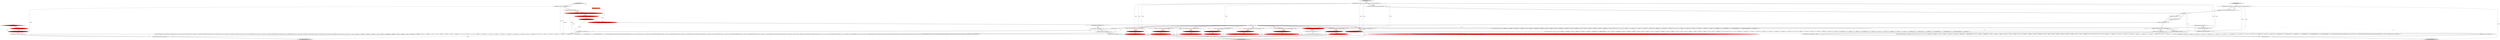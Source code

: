 digraph {
38 [style = filled, label = "PrimaryExpressionContext _localctx = new PrimaryExpressionContext(_ctx,getState())@@@3@@@['1', '0', '0']", fillcolor = white, shape = ellipse image = "AAA0AAABBB1BBB"];
60 [style = filled, label = "RecognitionException re@@@50@@@['0', '0', '1']", fillcolor = white, shape = diamond image = "AAA0AAABBB3BBB"];
7 [style = filled, label = "int _la@@@5@@@['1', '0', '1']", fillcolor = white, shape = ellipse image = "AAA0AAABBB1BBB"];
49 [style = filled, label = "return _localctx@@@143@@@['0', '1', '0']", fillcolor = lightgray, shape = ellipse image = "AAA0AAABBB2BBB"];
16 [style = filled, label = "RecognitionException re@@@93@@@['1', '0', '0']", fillcolor = white, shape = diamond image = "AAA0AAABBB1BBB"];
21 [style = filled, label = "_errHandler.sync(this)@@@8@@@['1', '0', '1']", fillcolor = white, shape = ellipse image = "AAA0AAABBB1BBB"];
23 [style = filled, label = "_localctx.exception = re@@@94@@@['1', '0', '0']", fillcolor = white, shape = ellipse image = "AAA0AAABBB1BBB"];
63 [style = filled, label = "GroupingExpressionsContext _localctx = new GroupingExpressionsContext(_ctx,getState())@@@3@@@['0', '0', '1']", fillcolor = white, shape = ellipse image = "AAA0AAABBB3BBB"];
26 [style = filled, label = "enterOuterAlt(_localctx,7)@@@63@@@['1', '0', '0']", fillcolor = red, shape = ellipse image = "AAA1AAABBB1BBB"];
40 [style = filled, label = "enterOuterAlt(_localctx,8)@@@74@@@['1', '0', '0']", fillcolor = red, shape = ellipse image = "AAA1AAABBB1BBB"];
70 [style = filled, label = "groupingExpressions['0', '0', '1']", fillcolor = lightgray, shape = diamond image = "AAA0AAABBB3BBB"];
19 [style = filled, label = "{setState(587)qualifiedName()}@@@75@@@['1', '0', '0']", fillcolor = red, shape = ellipse image = "AAA1AAABBB1BBB"];
39 [style = filled, label = "_localctx = new SubqueryExpressionContext(_localctx)@@@62@@@['1', '0', '0']", fillcolor = white, shape = ellipse image = "AAA0AAABBB1BBB"];
37 [style = filled, label = "{exitRule()}@@@98@@@['1', '0', '0']", fillcolor = white, shape = ellipse image = "AAA0AAABBB1BBB"];
58 [style = filled, label = "enterOuterAlt(_localctx,1)@@@10@@@['0', '0', '1']", fillcolor = white, shape = ellipse image = "AAA0AAABBB3BBB"];
59 [style = filled, label = "_errHandler.reportError(this,re)@@@52@@@['0', '0', '1']", fillcolor = white, shape = ellipse image = "AAA0AAABBB3BBB"];
4 [style = filled, label = "_localctx = new ConstantDefaultContext(_localctx)@@@31@@@['1', '0', '0']", fillcolor = white, shape = ellipse image = "AAA0AAABBB1BBB"];
48 [style = filled, label = "{unrollRecursionContexts(_parentctx)}@@@140@@@['0', '1', '0']", fillcolor = white, shape = ellipse image = "AAA0AAABBB2BBB"];
62 [style = filled, label = "{exitRule()}@@@55@@@['0', '0', '1']", fillcolor = white, shape = ellipse image = "AAA0AAABBB3BBB"];
72 [style = filled, label = "{setState(330)expression()}@@@43@@@['0', '0', '1']", fillcolor = white, shape = ellipse image = "AAA0AAABBB3BBB"];
52 [style = filled, label = "_localctx.exception = re@@@136@@@['0', '1', '0']", fillcolor = red, shape = ellipse image = "AAA1AAABBB2BBB"];
18 [style = filled, label = "_localctx = new CastContext(_localctx)@@@10@@@['1', '0', '0']", fillcolor = red, shape = ellipse image = "AAA1AAABBB1BBB"];
29 [style = filled, label = "{setState(579)_la = _input.LA(1)if ((((_la) & ~0x3f) == 0 && ((1L << _la) & ((1L << ANALYZE) | (1L << ANALYZED) | (1L << CATALOGS) | (1L << COLUMNS) | (1L << DAY) | (1L << DEBUG) | (1L << EXECUTABLE) | (1L << EXPLAIN) | (1L << FIRST) | (1L << FORMAT) | (1L << FULL) | (1L << FUNCTIONS) | (1L << GRAPHVIZ) | (1L << HOUR) | (1L << INTERVAL) | (1L << LAST) | (1L << LIMIT) | (1L << MAPPED) | (1L << MINUTE) | (1L << MONTH) | (1L << OPTIMIZED))) != 0) || ((((_la - 67)) & ~0x3f) == 0 && ((1L << (_la - 67)) & ((1L << (PARSED - 67)) | (1L << (PHYSICAL - 67)) | (1L << (PLAN - 67)) | (1L << (RLIKE - 67)) | (1L << (QUERY - 67)) | (1L << (SCHEMAS - 67)) | (1L << (SECOND - 67)) | (1L << (SHOW - 67)) | (1L << (SYS - 67)) | (1L << (TABLES - 67)) | (1L << (TEXT - 67)) | (1L << (TYPE - 67)) | (1L << (TYPES - 67)) | (1L << (VERIFY - 67)) | (1L << (YEAR - 67)) | (1L << (IDENTIFIER - 67)) | (1L << (DIGIT_IDENTIFIER - 67)) | (1L << (QUOTED_IDENTIFIER - 67)) | (1L << (BACKQUOTED_IDENTIFIER - 67)))) != 0)) {{setState(576)qualifiedName()setState(577)match(DOT)}}setState(581)match(ASTERISK)}@@@40@@@['1', '0', '0']", fillcolor = red, shape = ellipse image = "AAA1AAABBB1BBB"];
51 [style = filled, label = "_errHandler.reportError(this,re)@@@137@@@['0', '1', '0']", fillcolor = red, shape = ellipse image = "AAA1AAABBB2BBB"];
28 [style = filled, label = "enterOuterAlt(_localctx,4)@@@32@@@['1', '0', '0']", fillcolor = red, shape = ellipse image = "AAA1AAABBB1BBB"];
41 [style = filled, label = "int _parentState = getState()@@@4@@@['0', '1', '0']", fillcolor = white, shape = ellipse image = "AAA0AAABBB2BBB"];
2 [style = filled, label = "enterOuterAlt(_localctx,6)@@@56@@@['1', '0', '0']", fillcolor = red, shape = ellipse image = "AAA1AAABBB1BBB"];
33 [style = filled, label = "enterOuterAlt(_localctx,5)@@@39@@@['1', '0', '0']", fillcolor = red, shape = ellipse image = "AAA1AAABBB1BBB"];
45 [style = filled, label = "RecognitionException re@@@135@@@['0', '1', '0']", fillcolor = red, shape = diamond image = "AAA1AAABBB2BBB"];
71 [style = filled, label = "(((_la) & ~0x3f) == 0 && ((1L << _la) & ((1L << T__0) | (1L << ANALYZE) | (1L << ANALYZED) | (1L << CAST) | (1L << CATALOGS) | (1L << COLUMNS) | (1L << CONVERT) | (1L << CURRENT_DATE) | (1L << CURRENT_TIMESTAMP) | (1L << DAY) | (1L << DEBUG) | (1L << EXECUTABLE) | (1L << EXISTS) | (1L << EXPLAIN) | (1L << EXTRACT) | (1L << FALSE) | (1L << FIRST) | (1L << FORMAT) | (1L << FULL) | (1L << FUNCTIONS) | (1L << GRAPHVIZ) | (1L << HOUR) | (1L << INTERVAL) | (1L << LAST) | (1L << LEFT) | (1L << LIMIT) | (1L << MAPPED) | (1L << MATCH) | (1L << MINUTE) | (1L << MONTH) | (1L << NOT) | (1L << NULL) | (1L << OPTIMIZED))) != 0) || ((((_la - 67)) & ~0x3f) == 0 && ((1L << (_la - 67)) & ((1L << (PARSED - 67)) | (1L << (PHYSICAL - 67)) | (1L << (PLAN - 67)) | (1L << (RIGHT - 67)) | (1L << (RLIKE - 67)) | (1L << (QUERY - 67)) | (1L << (SCHEMAS - 67)) | (1L << (SECOND - 67)) | (1L << (SHOW - 67)) | (1L << (SYS - 67)) | (1L << (TABLES - 67)) | (1L << (TEXT - 67)) | (1L << (TRUE - 67)) | (1L << (TYPE - 67)) | (1L << (TYPES - 67)) | (1L << (VERIFY - 67)) | (1L << (YEAR - 67)) | (1L << (FUNCTION_ESC - 67)) | (1L << (DATE_ESC - 67)) | (1L << (TIME_ESC - 67)) | (1L << (TIMESTAMP_ESC - 67)) | (1L << (GUID_ESC - 67)) | (1L << (PLUS - 67)) | (1L << (MINUS - 67)) | (1L << (ASTERISK - 67)) | (1L << (PARAM - 67)) | (1L << (STRING - 67)) | (1L << (INTEGER_VALUE - 67)) | (1L << (DECIMAL_VALUE - 67)) | (1L << (IDENTIFIER - 67)) | (1L << (DIGIT_IDENTIFIER - 67)) | (1L << (QUOTED_IDENTIFIER - 67)) | (1L << (BACKQUOTED_IDENTIFIER - 67)))) != 0)@@@16@@@['0', '0', '1']", fillcolor = white, shape = diamond image = "AAA0AAABBB3BBB"];
15 [style = filled, label = "_localctx = new ExtractContext(_localctx)@@@17@@@['1', '0', '0']", fillcolor = white, shape = ellipse image = "AAA0AAABBB1BBB"];
32 [style = filled, label = "{setState(574)builtinDateTimeFunction()}@@@26@@@['1', '0', '0']", fillcolor = red, shape = ellipse image = "AAA1AAABBB1BBB"];
34 [style = filled, label = "enterOuterAlt(_localctx,9)@@@81@@@['1', '0', '0']", fillcolor = red, shape = ellipse image = "AAA1AAABBB1BBB"];
1 [style = filled, label = "{setState(572)castExpression()}@@@12@@@['1', '0', '0']", fillcolor = white, shape = ellipse image = "AAA0AAABBB1BBB"];
46 [style = filled, label = "_errHandler.recover(this,re)@@@138@@@['0', '1', '0']", fillcolor = white, shape = ellipse image = "AAA0AAABBB2BBB"];
54 [style = filled, label = "primaryExpression['0', '1', '0']", fillcolor = lightgray, shape = diamond image = "AAA0AAABBB2BBB"];
69 [style = filled, label = "getInterpreter().adaptivePredict(_input,40,_ctx)@@@9@@@['0', '0', '1']", fillcolor = white, shape = diamond image = "AAA0AAABBB3BBB"];
11 [style = filled, label = "enterOuterAlt(_localctx,3)@@@25@@@['1', '0', '0']", fillcolor = red, shape = ellipse image = "AAA1AAABBB1BBB"];
20 [style = filled, label = "_errHandler.reportError(this,re)@@@95@@@['1', '0', '0']", fillcolor = white, shape = ellipse image = "AAA0AAABBB1BBB"];
66 [style = filled, label = "setState(331)@@@7@@@['0', '0', '1']", fillcolor = white, shape = ellipse image = "AAA0AAABBB3BBB"];
31 [style = filled, label = "{setState(573)extractExpression()}@@@19@@@['1', '0', '0']", fillcolor = red, shape = ellipse image = "AAA1AAABBB1BBB"];
65 [style = filled, label = "return _localctx@@@58@@@['0', '0', '1']", fillcolor = lightgray, shape = ellipse image = "AAA0AAABBB3BBB"];
14 [style = filled, label = "primaryExpression['1', '0', '0']", fillcolor = lightgray, shape = diamond image = "AAA0AAABBB1BBB"];
35 [style = filled, label = "_localctx = new CurrentDateTimeFunctionContext(_localctx)@@@24@@@['1', '0', '0']", fillcolor = white, shape = ellipse image = "AAA0AAABBB1BBB"];
17 [style = filled, label = "_errHandler.recover(this,re)@@@96@@@['1', '0', '0']", fillcolor = white, shape = ellipse image = "AAA0AAABBB1BBB"];
44 [style = filled, label = "PrimaryExpressionContext _localctx = new PrimaryExpressionContext(_ctx,_parentState)@@@5@@@['0', '1', '0']", fillcolor = red, shape = ellipse image = "AAA1AAABBB2BBB"];
24 [style = filled, label = "_localctx = new StarContext(_localctx)@@@38@@@['1', '0', '0']", fillcolor = white, shape = ellipse image = "AAA0AAABBB1BBB"];
3 [style = filled, label = "enterRule(_localctx,60,RULE_primaryExpression)@@@4@@@['1', '0', '0']", fillcolor = white, shape = ellipse image = "AAA0AAABBB1BBB"];
6 [style = filled, label = "enterOuterAlt(_localctx,2)@@@18@@@['1', '0', '0']", fillcolor = red, shape = ellipse image = "AAA1AAABBB1BBB"];
64 [style = filled, label = "enterRule(_localctx,24,RULE_groupingExpressions)@@@4@@@['0', '0', '1']", fillcolor = white, shape = ellipse image = "AAA0AAABBB3BBB"];
57 [style = filled, label = "int _alt@@@11@@@['0', '1', '0']", fillcolor = white, shape = ellipse image = "AAA0AAABBB2BBB"];
56 [style = filled, label = "int _startState = 60@@@7@@@['0', '1', '0']", fillcolor = red, shape = ellipse image = "AAA1AAABBB2BBB"];
27 [style = filled, label = "return _localctx@@@101@@@['1', '0', '0']", fillcolor = lightgray, shape = ellipse image = "AAA0AAABBB1BBB"];
12 [style = filled, label = "setState(592)@@@7@@@['1', '0', '0']", fillcolor = white, shape = ellipse image = "AAA0AAABBB1BBB"];
30 [style = filled, label = "{setState(583)match(T__0)setState(584)query()setState(585)match(T__1)}@@@64@@@['1', '0', '0']", fillcolor = red, shape = ellipse image = "AAA1AAABBB1BBB"];
36 [style = filled, label = "{setState(575)constant()}@@@33@@@['1', '0', '0']", fillcolor = red, shape = ellipse image = "AAA1AAABBB1BBB"];
5 [style = filled, label = "_localctx = new ParenthesizedExpressionContext(_localctx)@@@80@@@['1', '0', '0']", fillcolor = white, shape = ellipse image = "AAA0AAABBB1BBB"];
8 [style = filled, label = "int _la@@@9@@@['1', '1', '0']", fillcolor = white, shape = ellipse image = "AAA0AAABBB1BBB"];
50 [style = filled, label = "enterOuterAlt(_localctx,1)@@@12@@@['0', '1', '0']", fillcolor = white, shape = ellipse image = "AAA0AAABBB2BBB"];
61 [style = filled, label = "{setState(318)match(T__0)setState(327)_la = _input.LA(1)if ((((_la) & ~0x3f) == 0 && ((1L << _la) & ((1L << T__0) | (1L << ANALYZE) | (1L << ANALYZED) | (1L << CAST) | (1L << CATALOGS) | (1L << COLUMNS) | (1L << CONVERT) | (1L << CURRENT_DATE) | (1L << CURRENT_TIMESTAMP) | (1L << DAY) | (1L << DEBUG) | (1L << EXECUTABLE) | (1L << EXISTS) | (1L << EXPLAIN) | (1L << EXTRACT) | (1L << FALSE) | (1L << FIRST) | (1L << FORMAT) | (1L << FULL) | (1L << FUNCTIONS) | (1L << GRAPHVIZ) | (1L << HOUR) | (1L << INTERVAL) | (1L << LAST) | (1L << LEFT) | (1L << LIMIT) | (1L << MAPPED) | (1L << MATCH) | (1L << MINUTE) | (1L << MONTH) | (1L << NOT) | (1L << NULL) | (1L << OPTIMIZED))) != 0) || ((((_la - 67)) & ~0x3f) == 0 && ((1L << (_la - 67)) & ((1L << (PARSED - 67)) | (1L << (PHYSICAL - 67)) | (1L << (PLAN - 67)) | (1L << (RIGHT - 67)) | (1L << (RLIKE - 67)) | (1L << (QUERY - 67)) | (1L << (SCHEMAS - 67)) | (1L << (SECOND - 67)) | (1L << (SHOW - 67)) | (1L << (SYS - 67)) | (1L << (TABLES - 67)) | (1L << (TEXT - 67)) | (1L << (TRUE - 67)) | (1L << (TYPE - 67)) | (1L << (TYPES - 67)) | (1L << (VERIFY - 67)) | (1L << (YEAR - 67)) | (1L << (FUNCTION_ESC - 67)) | (1L << (DATE_ESC - 67)) | (1L << (TIME_ESC - 67)) | (1L << (TIMESTAMP_ESC - 67)) | (1L << (GUID_ESC - 67)) | (1L << (PLUS - 67)) | (1L << (MINUS - 67)) | (1L << (ASTERISK - 67)) | (1L << (PARAM - 67)) | (1L << (STRING - 67)) | (1L << (INTEGER_VALUE - 67)) | (1L << (DECIMAL_VALUE - 67)) | (1L << (IDENTIFIER - 67)) | (1L << (DIGIT_IDENTIFIER - 67)) | (1L << (QUOTED_IDENTIFIER - 67)) | (1L << (BACKQUOTED_IDENTIFIER - 67)))) != 0)) {{setState(319)expression()setState(324)_errHandler.sync(this)_la = _input.LA(1)while (_la == T__2) {{{setState(320)match(T__2)setState(321)expression()}}setState(326)_errHandler.sync(this)_la = _input.LA(1)}}}setState(329)match(T__1)}@@@11@@@['0', '0', '1']", fillcolor = white, shape = ellipse image = "AAA0AAABBB3BBB"];
68 [style = filled, label = "enterOuterAlt(_localctx,2)@@@42@@@['0', '0', '1']", fillcolor = white, shape = ellipse image = "AAA0AAABBB3BBB"];
0 [style = filled, label = "enterOuterAlt(_localctx,1)@@@11@@@['1', '0', '0']", fillcolor = white, shape = ellipse image = "AAA0AAABBB1BBB"];
73 [style = filled, label = "_errHandler.recover(this,re)@@@53@@@['0', '0', '1']", fillcolor = white, shape = ellipse image = "AAA0AAABBB3BBB"];
10 [style = filled, label = "_localctx = new DereferenceContext(_localctx)@@@73@@@['1', '0', '0']", fillcolor = white, shape = ellipse image = "AAA0AAABBB1BBB"];
43 [style = filled, label = "enterRecursionRule(_localctx,60,RULE_primaryExpression,_p)@@@8@@@['0', '1', '0']", fillcolor = red, shape = ellipse image = "AAA1AAABBB2BBB"];
42 [style = filled, label = "int _p@@@2@@@['0', '1', '0']", fillcolor = tomato, shape = box image = "AAA1AAABBB2BBB"];
53 [style = filled, label = "{setState(590)_errHandler.sync(this)switch (getInterpreter().adaptivePredict(_input,79,_ctx)) {case 1:{_localctx = new CastContext(_localctx)_ctx = _localctx_prevctx = _localctxsetState(570)castExpression()}breakcase 2:{_localctx = new ExtractContext(_localctx)_ctx = _localctx_prevctx = _localctxsetState(571)extractExpression()}breakcase 3:{_localctx = new CurrentDateTimeFunctionContext(_localctx)_ctx = _localctx_prevctx = _localctxsetState(572)builtinDateTimeFunction()}breakcase 4:{_localctx = new ConstantDefaultContext(_localctx)_ctx = _localctx_prevctx = _localctxsetState(573)constant()}breakcase 5:{_localctx = new StarContext(_localctx)_ctx = _localctx_prevctx = _localctxsetState(577)_la = _input.LA(1)if ((((_la) & ~0x3f) == 0 && ((1L << _la) & ((1L << ANALYZE) | (1L << ANALYZED) | (1L << CATALOGS) | (1L << COLUMNS) | (1L << DAY) | (1L << DEBUG) | (1L << EXECUTABLE) | (1L << EXPLAIN) | (1L << FIRST) | (1L << FORMAT) | (1L << FULL) | (1L << FUNCTIONS) | (1L << GRAPHVIZ) | (1L << HOUR) | (1L << INTERVAL) | (1L << LAST) | (1L << LIMIT) | (1L << MAPPED) | (1L << MINUTE) | (1L << MONTH) | (1L << OPTIMIZED))) != 0) || ((((_la - 67)) & ~0x3f) == 0 && ((1L << (_la - 67)) & ((1L << (PARSED - 67)) | (1L << (PHYSICAL - 67)) | (1L << (PLAN - 67)) | (1L << (RLIKE - 67)) | (1L << (QUERY - 67)) | (1L << (SCHEMAS - 67)) | (1L << (SECOND - 67)) | (1L << (SHOW - 67)) | (1L << (SYS - 67)) | (1L << (TABLES - 67)) | (1L << (TEXT - 67)) | (1L << (TYPE - 67)) | (1L << (TYPES - 67)) | (1L << (VERIFY - 67)) | (1L << (YEAR - 67)) | (1L << (IDENTIFIER - 67)) | (1L << (DIGIT_IDENTIFIER - 67)) | (1L << (QUOTED_IDENTIFIER - 67)) | (1L << (BACKQUOTED_IDENTIFIER - 67)))) != 0)) {{setState(574)qualifiedName()setState(575)match(DOT)}}setState(579)match(ASTERISK)}breakcase 6:{_localctx = new FunctionContext(_localctx)_ctx = _localctx_prevctx = _localctxsetState(580)functionExpression()}breakcase 7:{_localctx = new SubqueryExpressionContext(_localctx)_ctx = _localctx_prevctx = _localctxsetState(581)match(T__0)setState(582)query()setState(583)match(T__1)}breakcase 8:{_localctx = new DereferenceContext(_localctx)_ctx = _localctx_prevctx = _localctxsetState(585)qualifiedName()}breakcase 9:{_localctx = new ParenthesizedExpressionContext(_localctx)_ctx = _localctx_prevctx = _localctxsetState(586)match(T__0)setState(587)expression()setState(588)match(T__1)}break_ctx.stop = _input.LT(-1)setState(597)_errHandler.sync(this)_alt = getInterpreter().adaptivePredict(_input,80,_ctx)while (_alt != 2 && _alt != org.antlr.v4.runtime.atn.ATN.INVALID_ALT_NUMBER) {if (_alt == 1) {if (_parseListeners != null) triggerExitRuleEvent()_prevctx = _localctx{{_localctx = new CastOperatorExpressionContext(new PrimaryExpressionContext(_parentctx,_parentState))pushNewRecursionContext(_localctx,_startState,RULE_primaryExpression)setState(592)if (!(precpred(_ctx,9))) throw new FailedPredicateException(this,\"precpred(_ctx, 9)\")setState(593)match(CAST_OP)setState(594)dataType()}}}setState(599)_errHandler.sync(this)_alt = getInterpreter().adaptivePredict(_input,80,_ctx)}}@@@13@@@['0', '1', '0']", fillcolor = white, shape = ellipse image = "AAA0AAABBB2BBB"];
25 [style = filled, label = "{setState(588)match(T__0)setState(589)expression()setState(590)match(T__1)}@@@82@@@['1', '0', '0']", fillcolor = red, shape = ellipse image = "AAA1AAABBB1BBB"];
55 [style = filled, label = "ParserRuleContext _parentctx = _ctx@@@3@@@['0', '1', '0']", fillcolor = white, shape = ellipse image = "AAA0AAABBB2BBB"];
13 [style = filled, label = "{setState(582)functionExpression()}@@@57@@@['1', '0', '0']", fillcolor = red, shape = ellipse image = "AAA1AAABBB1BBB"];
67 [style = filled, label = "_localctx.exception = re@@@51@@@['0', '0', '1']", fillcolor = white, shape = ellipse image = "AAA0AAABBB3BBB"];
22 [style = filled, label = "_localctx = new FunctionContext(_localctx)@@@55@@@['1', '0', '0']", fillcolor = white, shape = ellipse image = "AAA0AAABBB1BBB"];
9 [style = filled, label = "(((_la) & ~0x3f) == 0 && ((1L << _la) & ((1L << ANALYZE) | (1L << ANALYZED) | (1L << CATALOGS) | (1L << COLUMNS) | (1L << DAY) | (1L << DEBUG) | (1L << EXECUTABLE) | (1L << EXPLAIN) | (1L << FIRST) | (1L << FORMAT) | (1L << FULL) | (1L << FUNCTIONS) | (1L << GRAPHVIZ) | (1L << HOUR) | (1L << INTERVAL) | (1L << LAST) | (1L << LIMIT) | (1L << MAPPED) | (1L << MINUTE) | (1L << MONTH) | (1L << OPTIMIZED))) != 0) || ((((_la - 67)) & ~0x3f) == 0 && ((1L << (_la - 67)) & ((1L << (PARSED - 67)) | (1L << (PHYSICAL - 67)) | (1L << (PLAN - 67)) | (1L << (RLIKE - 67)) | (1L << (QUERY - 67)) | (1L << (SCHEMAS - 67)) | (1L << (SECOND - 67)) | (1L << (SHOW - 67)) | (1L << (SYS - 67)) | (1L << (TABLES - 67)) | (1L << (TEXT - 67)) | (1L << (TYPE - 67)) | (1L << (TYPES - 67)) | (1L << (VERIFY - 67)) | (1L << (YEAR - 67)) | (1L << (IDENTIFIER - 67)) | (1L << (DIGIT_IDENTIFIER - 67)) | (1L << (QUOTED_IDENTIFIER - 67)) | (1L << (BACKQUOTED_IDENTIFIER - 67)))) != 0)@@@43@@@['1', '0', '0']", fillcolor = white, shape = diamond image = "AAA0AAABBB1BBB"];
47 [style = filled, label = "PrimaryExpressionContext _prevctx = _localctx@@@6@@@['0', '1', '0']", fillcolor = red, shape = ellipse image = "AAA1AAABBB2BBB"];
54->55 [style = bold, label=""];
8->10 [style = bold, label=""];
31->37 [style = bold, label=""];
8->28 [style = dotted, label="true"];
32->37 [style = bold, label=""];
4->28 [style = solid, label="_localctx"];
37->27 [style = bold, label=""];
73->62 [style = bold, label=""];
16->17 [style = dotted, label="true"];
38->10 [style = solid, label="_localctx"];
5->34 [style = solid, label="_localctx"];
38->5 [style = solid, label="_localctx"];
21->8 [style = bold, label=""];
55->48 [style = solid, label="_parentctx"];
16->20 [style = dotted, label="true"];
10->27 [style = solid, label="_localctx"];
69->68 [style = bold, label=""];
46->48 [style = bold, label=""];
8->4 [style = dotted, label="true"];
60->59 [style = dotted, label="true"];
5->34 [style = bold, label=""];
39->27 [style = solid, label="_localctx"];
3->64 [style = dashed, label="0"];
38->18 [style = solid, label="_localctx"];
69->58 [style = bold, label=""];
62->65 [style = bold, label=""];
38->22 [style = solid, label="_localctx"];
43->8 [style = bold, label=""];
8->53 [style = solid, label="_la"];
8->22 [style = dotted, label="true"];
8->0 [style = dotted, label="true"];
38->35 [style = solid, label="_localctx"];
8->4 [style = bold, label=""];
38->3 [style = solid, label="_localctx"];
24->27 [style = solid, label="_localctx"];
41->44 [style = solid, label="_parentState"];
44->43 [style = solid, label="_localctx"];
8->39 [style = bold, label=""];
10->68 [style = dashed, label="0"];
44->47 [style = bold, label=""];
8->57 [style = bold, label=""];
35->11 [style = solid, label="_localctx"];
18->0 [style = bold, label=""];
56->53 [style = solid, label="_startState"];
22->2 [style = solid, label="_localctx"];
53->48 [style = bold, label=""];
56->43 [style = bold, label=""];
48->49 [style = bold, label=""];
7->61 [style = solid, label="_la"];
69->58 [style = dotted, label="true"];
55->41 [style = bold, label=""];
28->36 [style = bold, label=""];
22->27 [style = solid, label="_localctx"];
68->72 [style = bold, label=""];
59->73 [style = bold, label=""];
12->21 [style = bold, label=""];
8->18 [style = bold, label=""];
8->69 [style = dashed, label="0"];
45->52 [style = dotted, label="true"];
8->40 [style = dotted, label="true"];
5->27 [style = solid, label="_localctx"];
14->38 [style = bold, label=""];
12->66 [style = dashed, label="0"];
38->15 [style = solid, label="_localctx"];
17->37 [style = bold, label=""];
38->24 [style = solid, label="_localctx"];
39->26 [style = bold, label=""];
8->34 [style = dotted, label="true"];
4->27 [style = solid, label="_localctx"];
8->22 [style = bold, label=""];
19->37 [style = bold, label=""];
44->53 [style = solid, label="_localctx"];
33->29 [style = bold, label=""];
69->71 [style = dotted, label="true"];
10->40 [style = solid, label="_localctx"];
13->37 [style = bold, label=""];
38->39 [style = solid, label="_localctx"];
8->33 [style = dotted, label="true"];
3->7 [style = bold, label=""];
25->37 [style = bold, label=""];
8->18 [style = dotted, label="true"];
36->37 [style = bold, label=""];
52->51 [style = bold, label=""];
45->52 [style = bold, label=""];
42->43 [style = solid, label="_p"];
63->68 [style = solid, label="_localctx"];
7->66 [style = bold, label=""];
8->24 [style = bold, label=""];
58->61 [style = bold, label=""];
23->20 [style = bold, label=""];
39->26 [style = solid, label="_localctx"];
8->15 [style = bold, label=""];
15->27 [style = solid, label="_localctx"];
55->53 [style = solid, label="_parentctx"];
22->2 [style = bold, label=""];
47->56 [style = bold, label=""];
8->35 [style = dotted, label="true"];
45->46 [style = dotted, label="true"];
8->2 [style = dotted, label="true"];
69->68 [style = dotted, label="true"];
40->19 [style = bold, label=""];
8->15 [style = dotted, label="true"];
8->39 [style = dotted, label="true"];
11->32 [style = bold, label=""];
29->37 [style = bold, label=""];
16->23 [style = bold, label=""];
63->64 [style = solid, label="_localctx"];
53->49 [style = solid, label="_localctx"];
8->35 [style = bold, label=""];
24->33 [style = solid, label="_localctx"];
38->3 [style = bold, label=""];
8->24 [style = dotted, label="true"];
24->33 [style = bold, label=""];
8->6 [style = dotted, label="true"];
7->29 [style = solid, label="_la"];
18->27 [style = solid, label="_localctx"];
45->51 [style = dotted, label="true"];
38->63 [style = dashed, label="0"];
0->1 [style = bold, label=""];
54->42 [style = dotted, label="true"];
66->21 [style = bold, label=""];
63->58 [style = solid, label="_localctx"];
10->40 [style = bold, label=""];
8->11 [style = dotted, label="true"];
8->9 [style = dotted, label="true"];
57->53 [style = solid, label="_alt"];
61->62 [style = bold, label=""];
1->37 [style = bold, label=""];
44->50 [style = solid, label="_localctx"];
8->26 [style = dotted, label="true"];
72->62 [style = bold, label=""];
34->25 [style = bold, label=""];
20->17 [style = bold, label=""];
57->50 [style = bold, label=""];
38->4 [style = solid, label="_localctx"];
7->12 [style = bold, label=""];
63->64 [style = bold, label=""];
35->27 [style = solid, label="_localctx"];
18->0 [style = solid, label="_localctx"];
70->63 [style = bold, label=""];
15->6 [style = bold, label=""];
30->37 [style = bold, label=""];
8->10 [style = dotted, label="true"];
21->69 [style = bold, label=""];
16->23 [style = dotted, label="true"];
60->67 [style = dotted, label="true"];
51->46 [style = bold, label=""];
63->65 [style = solid, label="_localctx"];
4->28 [style = bold, label=""];
15->6 [style = solid, label="_localctx"];
2->13 [style = bold, label=""];
26->30 [style = bold, label=""];
64->7 [style = bold, label=""];
60->67 [style = bold, label=""];
6->31 [style = bold, label=""];
8->5 [style = bold, label=""];
8->5 [style = dotted, label="true"];
44->47 [style = solid, label="_localctx"];
60->73 [style = dotted, label="true"];
18->58 [style = dashed, label="0"];
41->44 [style = bold, label=""];
50->53 [style = bold, label=""];
41->53 [style = solid, label="_parentState"];
67->59 [style = bold, label=""];
35->11 [style = bold, label=""];
}
